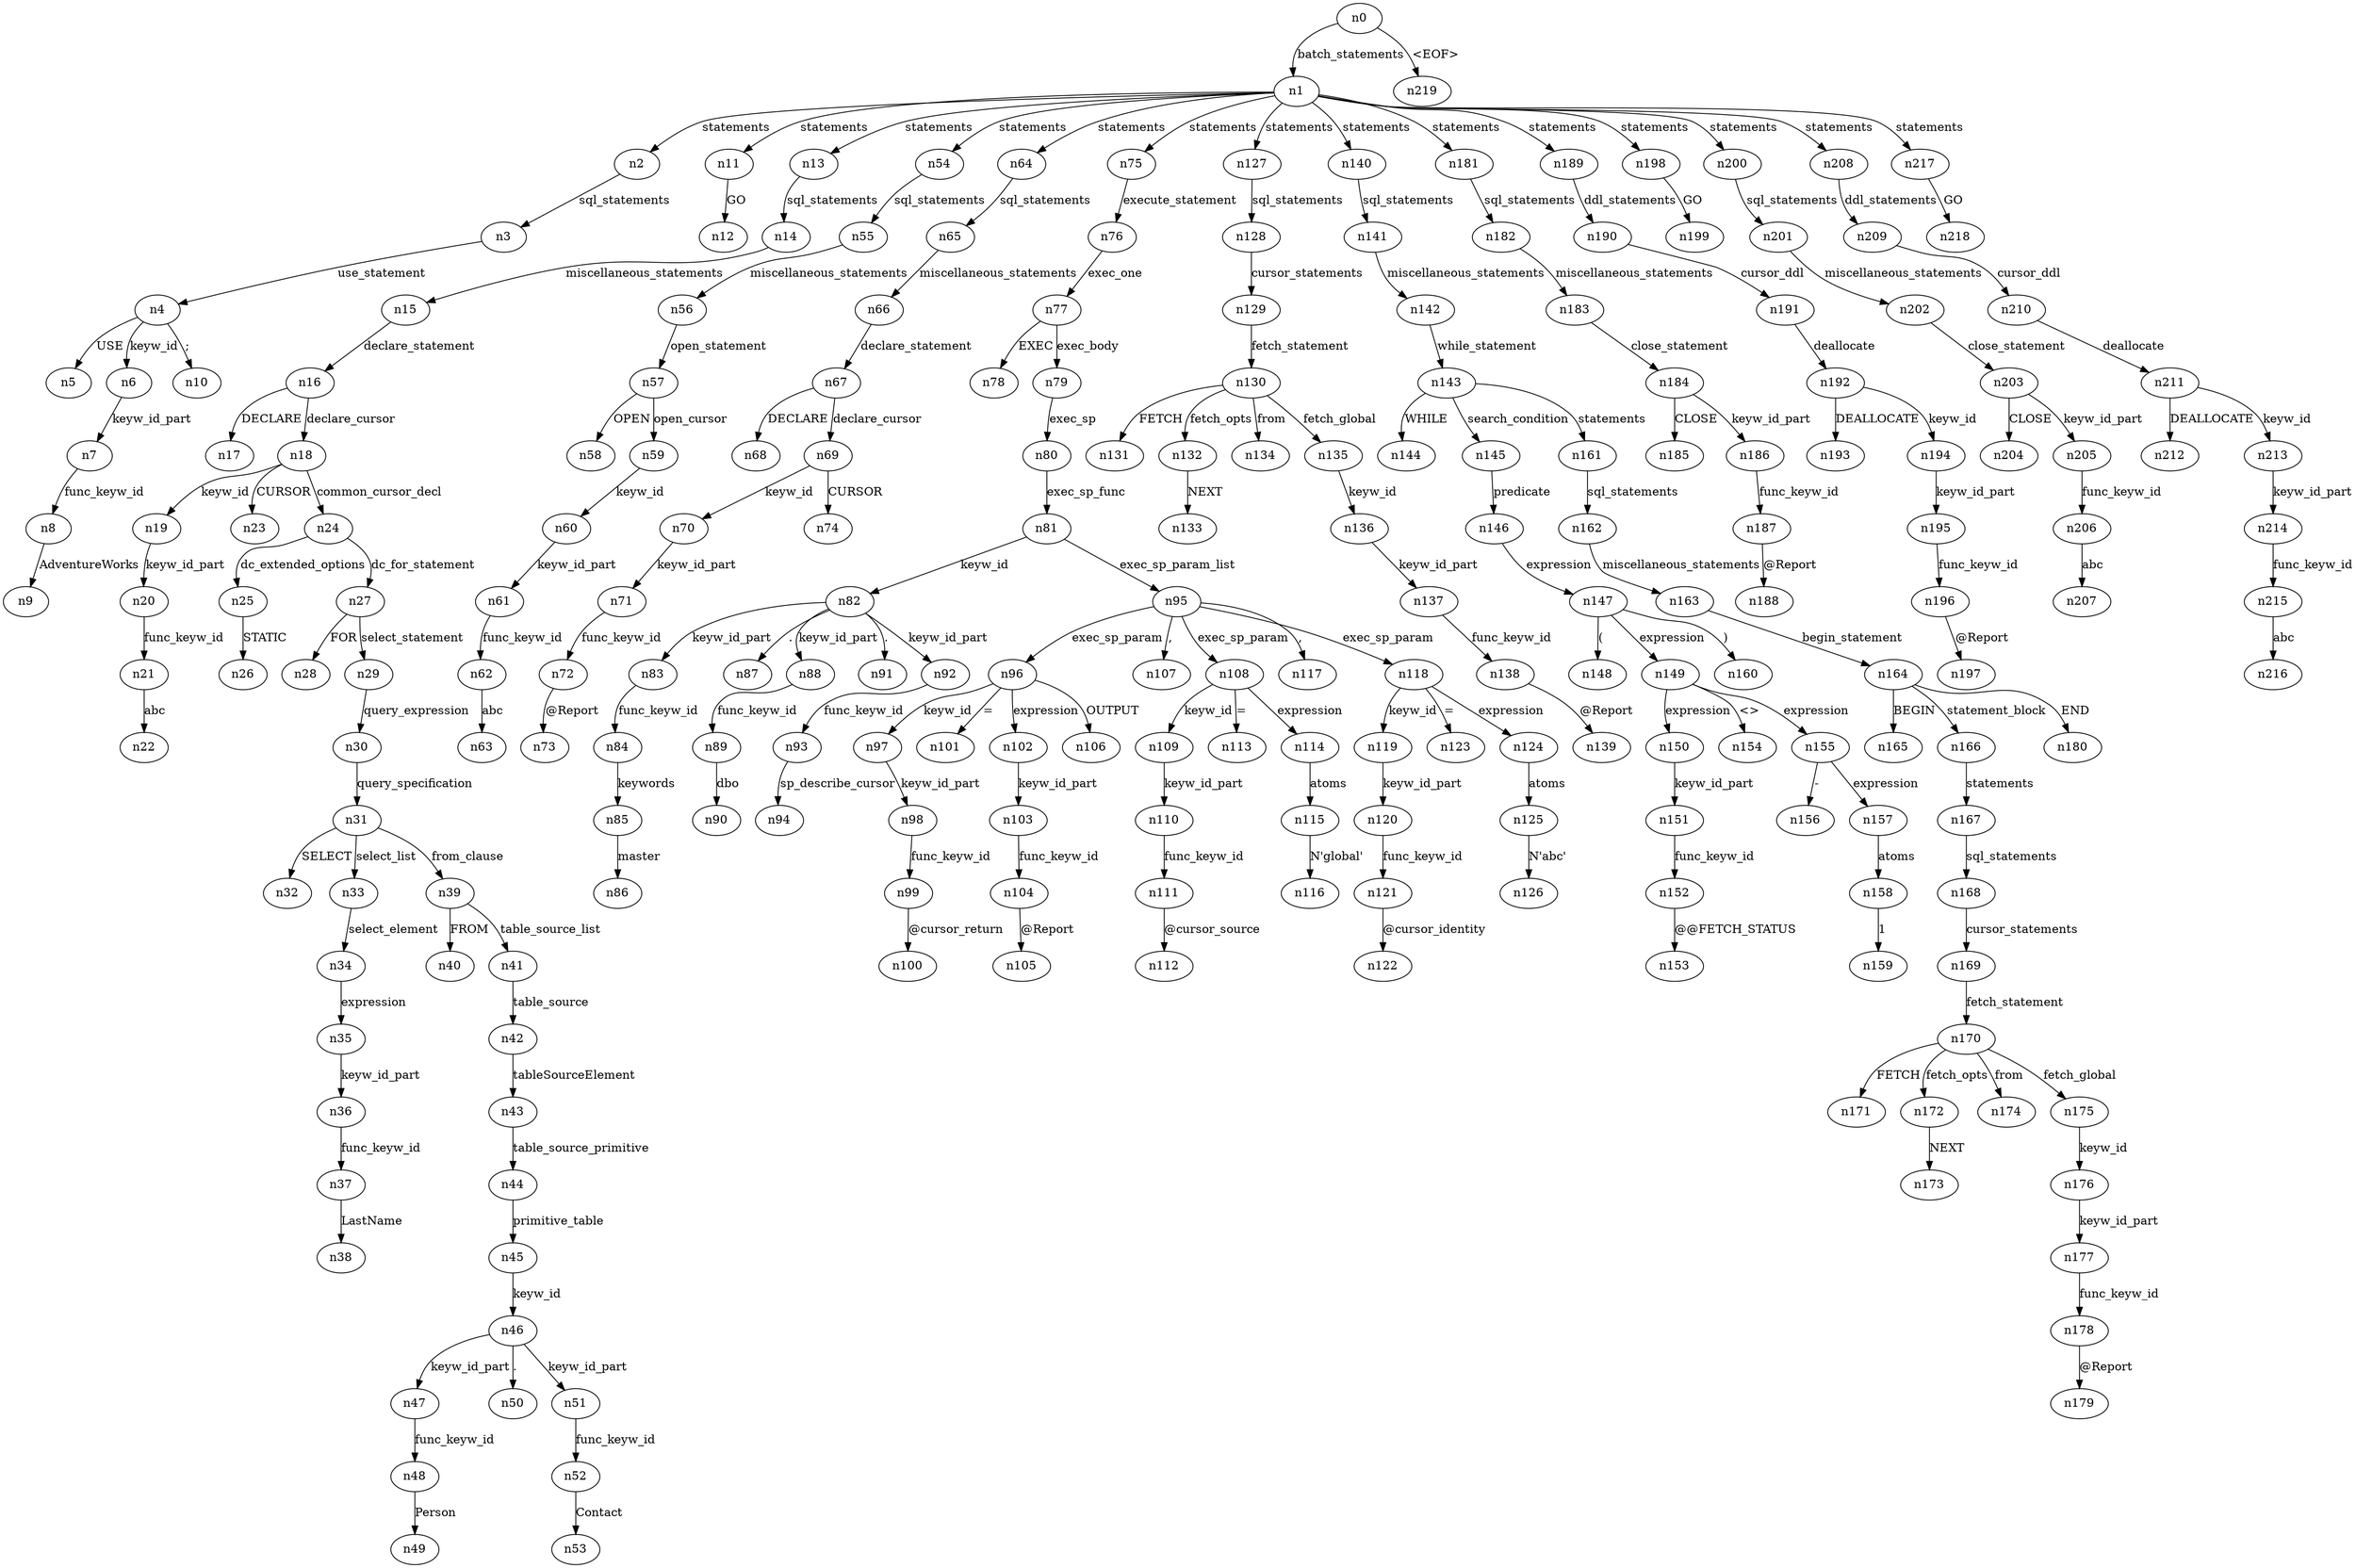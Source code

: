 digraph ParseTree {
  n0 -> n1 [label="batch_statements"];
  n1 -> n2 [label="statements"];
  n2 -> n3 [label="sql_statements"];
  n3 -> n4 [label="use_statement"];
  n4 -> n5 [label="USE"];
  n4 -> n6 [label="keyw_id"];
  n6 -> n7 [label="keyw_id_part"];
  n7 -> n8 [label="func_keyw_id"];
  n8 -> n9 [label="AdventureWorks"];
  n4 -> n10 [label=";"];
  n1 -> n11 [label="statements"];
  n11 -> n12 [label="GO"];
  n1 -> n13 [label="statements"];
  n13 -> n14 [label="sql_statements"];
  n14 -> n15 [label="miscellaneous_statements"];
  n15 -> n16 [label="declare_statement"];
  n16 -> n17 [label="DECLARE"];
  n16 -> n18 [label="declare_cursor"];
  n18 -> n19 [label="keyw_id"];
  n19 -> n20 [label="keyw_id_part"];
  n20 -> n21 [label="func_keyw_id"];
  n21 -> n22 [label="abc"];
  n18 -> n23 [label="CURSOR"];
  n18 -> n24 [label="common_cursor_decl"];
  n24 -> n25 [label="dc_extended_options"];
  n25 -> n26 [label="STATIC"];
  n24 -> n27 [label="dc_for_statement"];
  n27 -> n28 [label="FOR"];
  n27 -> n29 [label="select_statement"];
  n29 -> n30 [label="query_expression"];
  n30 -> n31 [label="query_specification"];
  n31 -> n32 [label="SELECT"];
  n31 -> n33 [label="select_list"];
  n33 -> n34 [label="select_element"];
  n34 -> n35 [label="expression"];
  n35 -> n36 [label="keyw_id_part"];
  n36 -> n37 [label="func_keyw_id"];
  n37 -> n38 [label="LastName"];
  n31 -> n39 [label="from_clause"];
  n39 -> n40 [label="FROM"];
  n39 -> n41 [label="table_source_list"];
  n41 -> n42 [label="table_source"];
  n42 -> n43 [label="tableSourceElement"];
  n43 -> n44 [label="table_source_primitive"];
  n44 -> n45 [label="primitive_table"];
  n45 -> n46 [label="keyw_id"];
  n46 -> n47 [label="keyw_id_part"];
  n47 -> n48 [label="func_keyw_id"];
  n48 -> n49 [label="Person"];
  n46 -> n50 [label="."];
  n46 -> n51 [label="keyw_id_part"];
  n51 -> n52 [label="func_keyw_id"];
  n52 -> n53 [label="Contact"];
  n1 -> n54 [label="statements"];
  n54 -> n55 [label="sql_statements"];
  n55 -> n56 [label="miscellaneous_statements"];
  n56 -> n57 [label="open_statement"];
  n57 -> n58 [label="OPEN"];
  n57 -> n59 [label="open_cursor"];
  n59 -> n60 [label="keyw_id"];
  n60 -> n61 [label="keyw_id_part"];
  n61 -> n62 [label="func_keyw_id"];
  n62 -> n63 [label="abc"];
  n1 -> n64 [label="statements"];
  n64 -> n65 [label="sql_statements"];
  n65 -> n66 [label="miscellaneous_statements"];
  n66 -> n67 [label="declare_statement"];
  n67 -> n68 [label="DECLARE"];
  n67 -> n69 [label="declare_cursor"];
  n69 -> n70 [label="keyw_id"];
  n70 -> n71 [label="keyw_id_part"];
  n71 -> n72 [label="func_keyw_id"];
  n72 -> n73 [label="@Report"];
  n69 -> n74 [label="CURSOR"];
  n1 -> n75 [label="statements"];
  n75 -> n76 [label="execute_statement"];
  n76 -> n77 [label="exec_one"];
  n77 -> n78 [label="EXEC"];
  n77 -> n79 [label="exec_body"];
  n79 -> n80 [label="exec_sp"];
  n80 -> n81 [label="exec_sp_func"];
  n81 -> n82 [label="keyw_id"];
  n82 -> n83 [label="keyw_id_part"];
  n83 -> n84 [label="func_keyw_id"];
  n84 -> n85 [label="keywords"];
  n85 -> n86 [label="master"];
  n82 -> n87 [label="."];
  n82 -> n88 [label="keyw_id_part"];
  n88 -> n89 [label="func_keyw_id"];
  n89 -> n90 [label="dbo"];
  n82 -> n91 [label="."];
  n82 -> n92 [label="keyw_id_part"];
  n92 -> n93 [label="func_keyw_id"];
  n93 -> n94 [label="sp_describe_cursor"];
  n81 -> n95 [label="exec_sp_param_list"];
  n95 -> n96 [label="exec_sp_param"];
  n96 -> n97 [label="keyw_id"];
  n97 -> n98 [label="keyw_id_part"];
  n98 -> n99 [label="func_keyw_id"];
  n99 -> n100 [label="@cursor_return"];
  n96 -> n101 [label="="];
  n96 -> n102 [label="expression"];
  n102 -> n103 [label="keyw_id_part"];
  n103 -> n104 [label="func_keyw_id"];
  n104 -> n105 [label="@Report"];
  n96 -> n106 [label="OUTPUT"];
  n95 -> n107 [label=","];
  n95 -> n108 [label="exec_sp_param"];
  n108 -> n109 [label="keyw_id"];
  n109 -> n110 [label="keyw_id_part"];
  n110 -> n111 [label="func_keyw_id"];
  n111 -> n112 [label="@cursor_source"];
  n108 -> n113 [label="="];
  n108 -> n114 [label="expression"];
  n114 -> n115 [label="atoms"];
  n115 -> n116 [label="N'global'"];
  n95 -> n117 [label=","];
  n95 -> n118 [label="exec_sp_param"];
  n118 -> n119 [label="keyw_id"];
  n119 -> n120 [label="keyw_id_part"];
  n120 -> n121 [label="func_keyw_id"];
  n121 -> n122 [label="@cursor_identity"];
  n118 -> n123 [label="="];
  n118 -> n124 [label="expression"];
  n124 -> n125 [label="atoms"];
  n125 -> n126 [label="N'abc'"];
  n1 -> n127 [label="statements"];
  n127 -> n128 [label="sql_statements"];
  n128 -> n129 [label="cursor_statements"];
  n129 -> n130 [label="fetch_statement"];
  n130 -> n131 [label="FETCH"];
  n130 -> n132 [label="fetch_opts"];
  n132 -> n133 [label="NEXT"];
  n130 -> n134 [label="from"];
  n130 -> n135 [label="fetch_global"];
  n135 -> n136 [label="keyw_id"];
  n136 -> n137 [label="keyw_id_part"];
  n137 -> n138 [label="func_keyw_id"];
  n138 -> n139 [label="@Report"];
  n1 -> n140 [label="statements"];
  n140 -> n141 [label="sql_statements"];
  n141 -> n142 [label="miscellaneous_statements"];
  n142 -> n143 [label="while_statement"];
  n143 -> n144 [label="WHILE"];
  n143 -> n145 [label="search_condition"];
  n145 -> n146 [label="predicate"];
  n146 -> n147 [label="expression"];
  n147 -> n148 [label="("];
  n147 -> n149 [label="expression"];
  n149 -> n150 [label="expression"];
  n150 -> n151 [label="keyw_id_part"];
  n151 -> n152 [label="func_keyw_id"];
  n152 -> n153 [label="@@FETCH_STATUS"];
  n149 -> n154 [label="<>"];
  n149 -> n155 [label="expression"];
  n155 -> n156 [label="-"];
  n155 -> n157 [label="expression"];
  n157 -> n158 [label="atoms"];
  n158 -> n159 [label="1"];
  n147 -> n160 [label=")"];
  n143 -> n161 [label="statements"];
  n161 -> n162 [label="sql_statements"];
  n162 -> n163 [label="miscellaneous_statements"];
  n163 -> n164 [label="begin_statement"];
  n164 -> n165 [label="BEGIN"];
  n164 -> n166 [label="statement_block"];
  n166 -> n167 [label="statements"];
  n167 -> n168 [label="sql_statements"];
  n168 -> n169 [label="cursor_statements"];
  n169 -> n170 [label="fetch_statement"];
  n170 -> n171 [label="FETCH"];
  n170 -> n172 [label="fetch_opts"];
  n172 -> n173 [label="NEXT"];
  n170 -> n174 [label="from"];
  n170 -> n175 [label="fetch_global"];
  n175 -> n176 [label="keyw_id"];
  n176 -> n177 [label="keyw_id_part"];
  n177 -> n178 [label="func_keyw_id"];
  n178 -> n179 [label="@Report"];
  n164 -> n180 [label="END"];
  n1 -> n181 [label="statements"];
  n181 -> n182 [label="sql_statements"];
  n182 -> n183 [label="miscellaneous_statements"];
  n183 -> n184 [label="close_statement"];
  n184 -> n185 [label="CLOSE"];
  n184 -> n186 [label="keyw_id_part"];
  n186 -> n187 [label="func_keyw_id"];
  n187 -> n188 [label="@Report"];
  n1 -> n189 [label="statements"];
  n189 -> n190 [label="ddl_statements"];
  n190 -> n191 [label="cursor_ddl"];
  n191 -> n192 [label="deallocate"];
  n192 -> n193 [label="DEALLOCATE"];
  n192 -> n194 [label="keyw_id"];
  n194 -> n195 [label="keyw_id_part"];
  n195 -> n196 [label="func_keyw_id"];
  n196 -> n197 [label="@Report"];
  n1 -> n198 [label="statements"];
  n198 -> n199 [label="GO"];
  n1 -> n200 [label="statements"];
  n200 -> n201 [label="sql_statements"];
  n201 -> n202 [label="miscellaneous_statements"];
  n202 -> n203 [label="close_statement"];
  n203 -> n204 [label="CLOSE"];
  n203 -> n205 [label="keyw_id_part"];
  n205 -> n206 [label="func_keyw_id"];
  n206 -> n207 [label="abc"];
  n1 -> n208 [label="statements"];
  n208 -> n209 [label="ddl_statements"];
  n209 -> n210 [label="cursor_ddl"];
  n210 -> n211 [label="deallocate"];
  n211 -> n212 [label="DEALLOCATE"];
  n211 -> n213 [label="keyw_id"];
  n213 -> n214 [label="keyw_id_part"];
  n214 -> n215 [label="func_keyw_id"];
  n215 -> n216 [label="abc"];
  n1 -> n217 [label="statements"];
  n217 -> n218 [label="GO"];
  n0 -> n219 [label="<EOF>"];
}